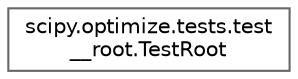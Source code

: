 digraph "Graphical Class Hierarchy"
{
 // LATEX_PDF_SIZE
  bgcolor="transparent";
  edge [fontname=Helvetica,fontsize=10,labelfontname=Helvetica,labelfontsize=10];
  node [fontname=Helvetica,fontsize=10,shape=box,height=0.2,width=0.4];
  rankdir="LR";
  Node0 [id="Node000000",label="scipy.optimize.tests.test\l__root.TestRoot",height=0.2,width=0.4,color="grey40", fillcolor="white", style="filled",URL="$d0/d31/classscipy_1_1optimize_1_1tests_1_1test____root_1_1TestRoot.html",tooltip=" "];
}
